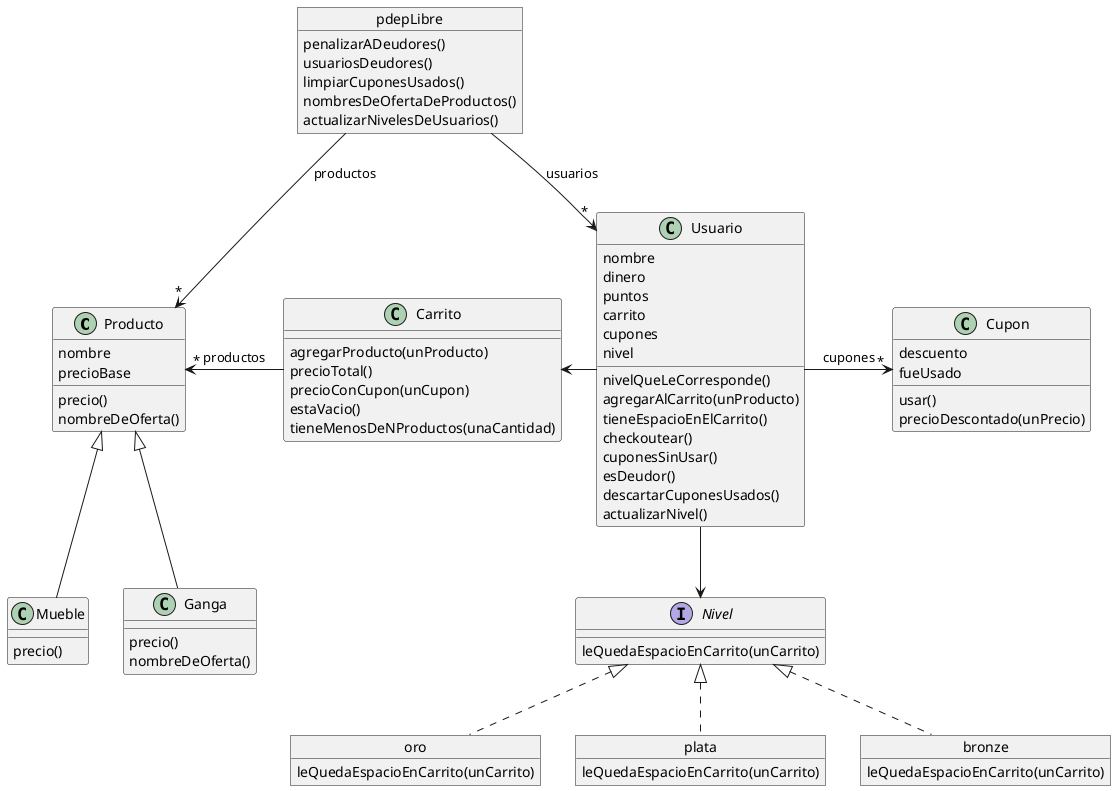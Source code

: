 @startuml
class Producto {
  nombre
  precioBase

  precio()
  nombreDeOferta()
}

class Mueble extends Producto {
  precio()
}

class Ganga extends Producto {
  precio()
  nombreDeOferta()
}

class Cupon {
  descuento
  fueUsado

  usar()
  precioDescontado(unPrecio)
}

class Usuario {
  nombre
  dinero
  puntos
  carrito
  cupones
  nivel

  nivelQueLeCorresponde()
  agregarAlCarrito(unProducto)
  tieneEspacioEnElCarrito()
  checkoutear()
  cuponesSinUsar()
  esDeudor()
  descartarCuponesUsados()
  actualizarNivel()
}

class Carrito {
  agregarProducto(unProducto)
  precioTotal()
  precioConCupon(unCupon)
  estaVacio()
  tieneMenosDeNProductos(unaCantidad)
}

interface Nivel {
  leQuedaEspacioEnCarrito(unCarrito)
}

object oro {
  leQuedaEspacioEnCarrito(unCarrito)
}

object plata {
  leQuedaEspacioEnCarrito(unCarrito)
}

object bronze {
  leQuedaEspacioEnCarrito(unCarrito)
}

object pdepLibre {
  penalizarADeudores()
  usuariosDeudores()
  limpiarCuponesUsados()
  nombresDeOfertaDeProductos()
  actualizarNivelesDeUsuarios()
}

Nivel <|.. oro
Nivel <|.. plata
Nivel <|.. bronze

Carrito <-r- Usuario
Cupon "*" <-l- Usuario : cupones
Producto "*" <-r- Carrito : productos
Nivel <-u- Usuario
Usuario "*" <-u- pdepLibre : usuarios
Producto "*" <-u- pdepLibre : productos
@enduml
